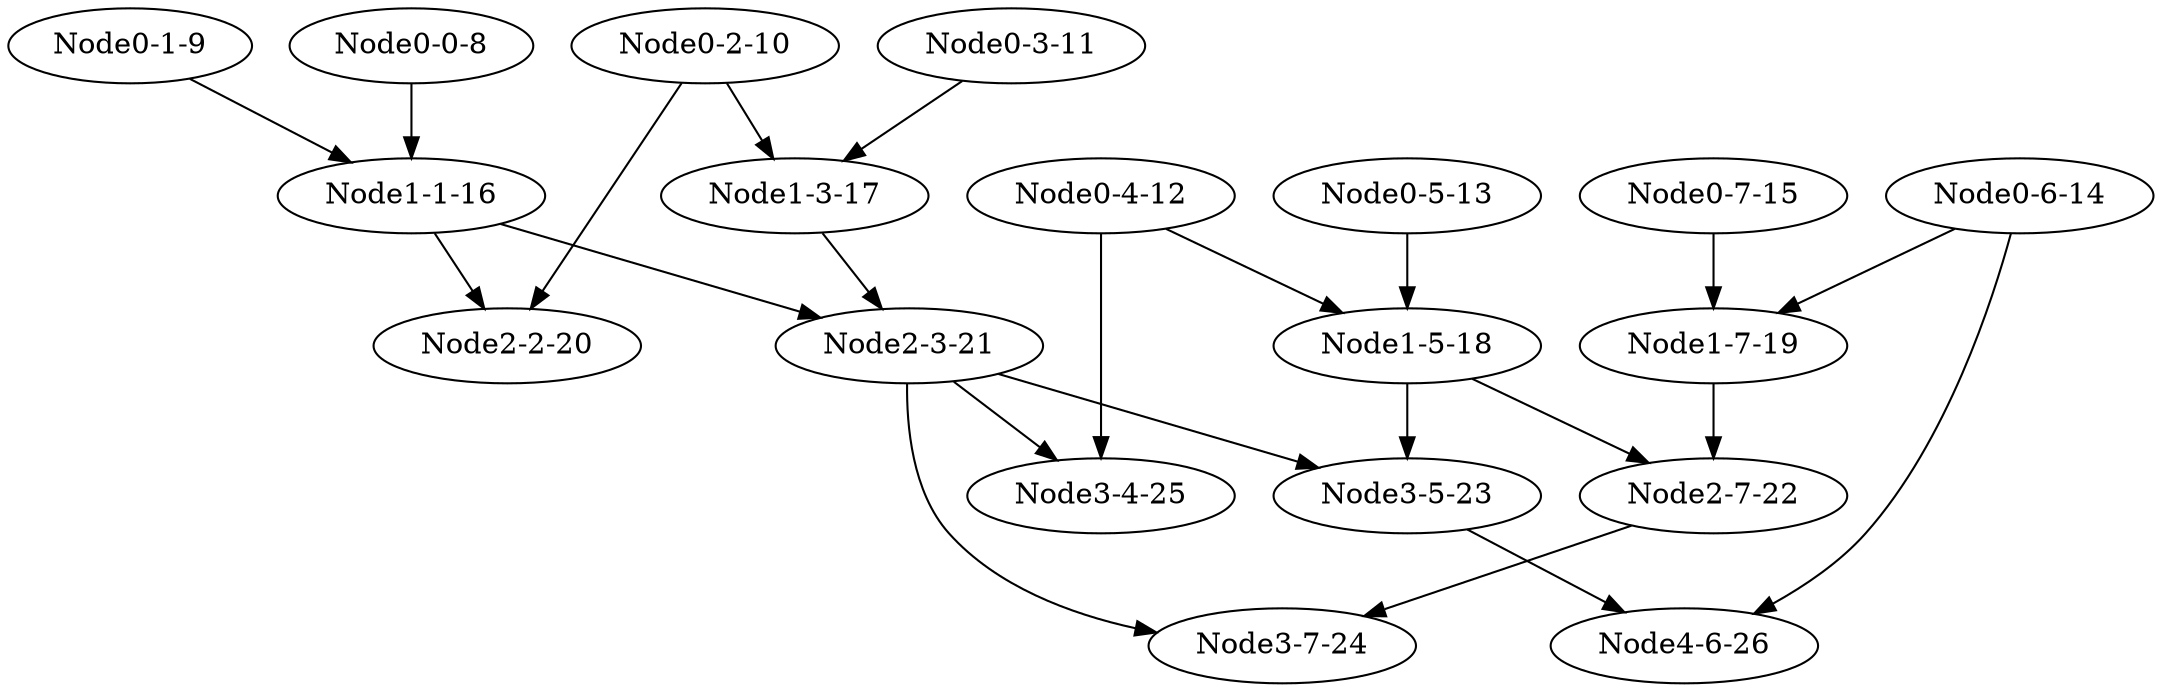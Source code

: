 digraph G {
"Node0-0-8" [pos="0,0"];
"Node0-1-9" [pos="0,1"];
"Node1-1-16" [pos="1,1"];
"Node0-2-10" [pos="0,2"];
"Node2-2-20" [pos="2,2"];
"Node0-3-11" [pos="0,3"];
"Node1-3-17" [pos="1,3"];
"Node2-3-21" [pos="2,3"];
"Node0-4-12" [pos="0,4"];
"Node3-4-25" [pos="3,4"];
"Node0-5-13" [pos="0,5"];
"Node1-5-18" [pos="1,5"];
"Node3-5-23" [pos="3,5"];
"Node0-6-14" [pos="0,6"];
"Node4-6-26" [pos="4,6"];
"Node0-7-15" [pos="0,7"];
"Node1-7-19" [pos="1,7"];
"Node2-7-22" [pos="2,7"];
"Node3-7-24" [pos="3,7"];
"Node0-0-8" -> "Node1-1-16";
"Node0-1-9" -> "Node1-1-16";
"Node1-1-16" -> "Node2-2-20";
"Node0-2-10" -> "Node2-2-20";
"Node0-2-10" -> "Node1-3-17";
"Node0-3-11" -> "Node1-3-17";
"Node1-1-16" -> "Node2-3-21";
"Node1-3-17" -> "Node2-3-21";
"Node2-3-21" -> "Node3-4-25";
"Node0-4-12" -> "Node3-4-25";
"Node0-4-12" -> "Node1-5-18";
"Node0-5-13" -> "Node1-5-18";
"Node2-3-21" -> "Node3-5-23";
"Node1-5-18" -> "Node3-5-23";
"Node3-5-23" -> "Node4-6-26";
"Node0-6-14" -> "Node4-6-26";
"Node0-6-14" -> "Node1-7-19";
"Node0-7-15" -> "Node1-7-19";
"Node1-5-18" -> "Node2-7-22";
"Node1-7-19" -> "Node2-7-22";
"Node2-3-21" -> "Node3-7-24";
"Node2-7-22" -> "Node3-7-24";
}